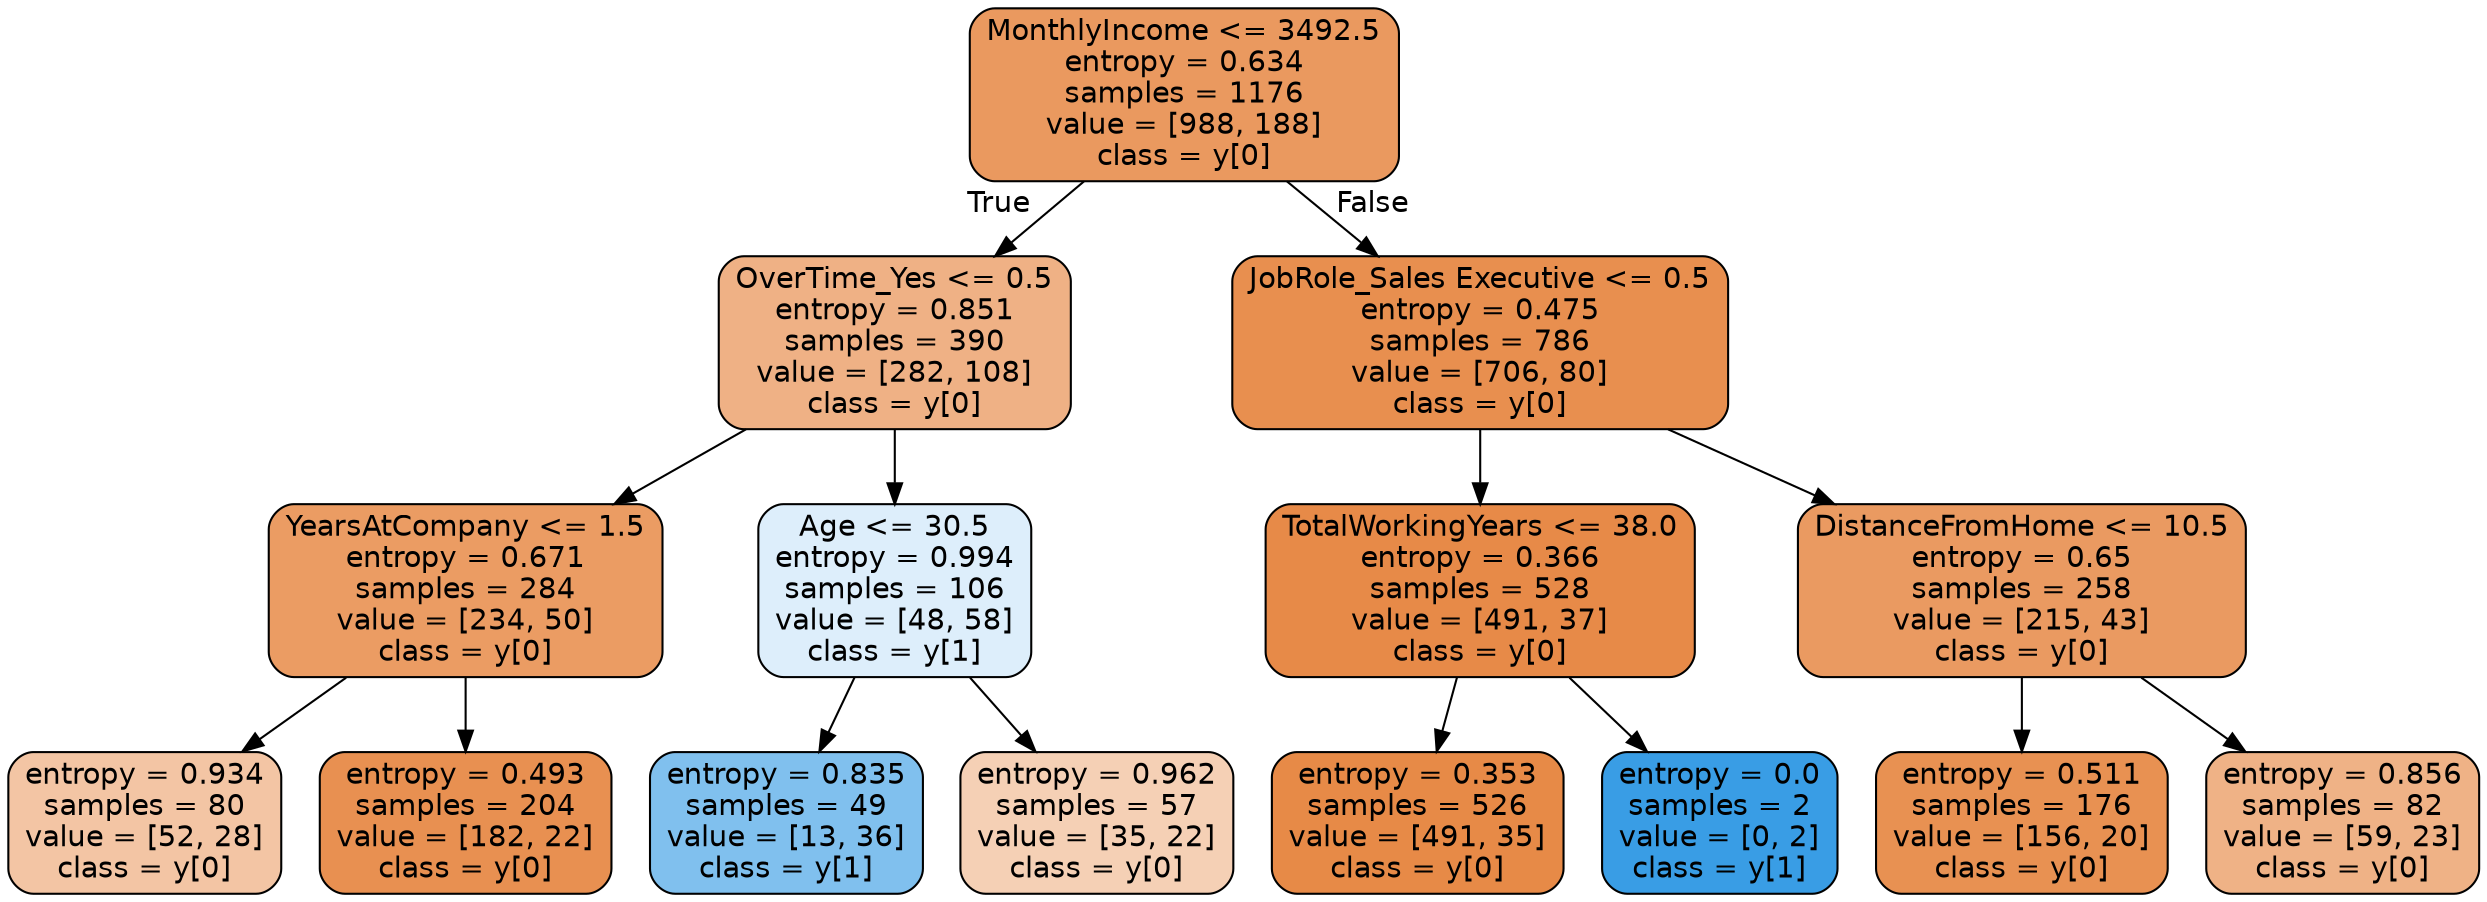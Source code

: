digraph Tree {
node [shape=box, style="filled, rounded", color="black", fontname=helvetica] ;
edge [fontname=helvetica] ;
0 [label="MonthlyIncome <= 3492.5\nentropy = 0.634\nsamples = 1176\nvalue = [988, 188]\nclass = y[0]", fillcolor="#ea995f"] ;
1 [label="OverTime_Yes <= 0.5\nentropy = 0.851\nsamples = 390\nvalue = [282, 108]\nclass = y[0]", fillcolor="#efb185"] ;
0 -> 1 [labeldistance=2.5, labelangle=45, headlabel="True"] ;
2 [label="YearsAtCompany <= 1.5\nentropy = 0.671\nsamples = 284\nvalue = [234, 50]\nclass = y[0]", fillcolor="#eb9c63"] ;
1 -> 2 ;
3 [label="entropy = 0.934\nsamples = 80\nvalue = [52, 28]\nclass = y[0]", fillcolor="#f3c5a4"] ;
2 -> 3 ;
4 [label="entropy = 0.493\nsamples = 204\nvalue = [182, 22]\nclass = y[0]", fillcolor="#e89051"] ;
2 -> 4 ;
5 [label="Age <= 30.5\nentropy = 0.994\nsamples = 106\nvalue = [48, 58]\nclass = y[1]", fillcolor="#ddeefb"] ;
1 -> 5 ;
6 [label="entropy = 0.835\nsamples = 49\nvalue = [13, 36]\nclass = y[1]", fillcolor="#80c0ee"] ;
5 -> 6 ;
7 [label="entropy = 0.962\nsamples = 57\nvalue = [35, 22]\nclass = y[0]", fillcolor="#f5d0b5"] ;
5 -> 7 ;
8 [label="JobRole_Sales Executive <= 0.5\nentropy = 0.475\nsamples = 786\nvalue = [706, 80]\nclass = y[0]", fillcolor="#e88f4f"] ;
0 -> 8 [labeldistance=2.5, labelangle=-45, headlabel="False"] ;
9 [label="TotalWorkingYears <= 38.0\nentropy = 0.366\nsamples = 528\nvalue = [491, 37]\nclass = y[0]", fillcolor="#e78a48"] ;
8 -> 9 ;
10 [label="entropy = 0.353\nsamples = 526\nvalue = [491, 35]\nclass = y[0]", fillcolor="#e78a47"] ;
9 -> 10 ;
11 [label="entropy = 0.0\nsamples = 2\nvalue = [0, 2]\nclass = y[1]", fillcolor="#399de5"] ;
9 -> 11 ;
12 [label="DistanceFromHome <= 10.5\nentropy = 0.65\nsamples = 258\nvalue = [215, 43]\nclass = y[0]", fillcolor="#ea9a61"] ;
8 -> 12 ;
13 [label="entropy = 0.511\nsamples = 176\nvalue = [156, 20]\nclass = y[0]", fillcolor="#e89152"] ;
12 -> 13 ;
14 [label="entropy = 0.856\nsamples = 82\nvalue = [59, 23]\nclass = y[0]", fillcolor="#efb286"] ;
12 -> 14 ;
}
